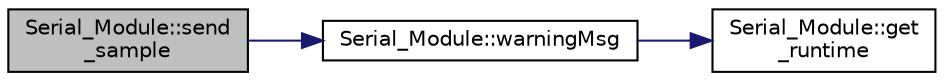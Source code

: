 digraph "Serial_Module::send_sample"
{
 // LATEX_PDF_SIZE
  edge [fontname="Helvetica",fontsize="10",labelfontname="Helvetica",labelfontsize="10"];
  node [fontname="Helvetica",fontsize="10",shape=record];
  rankdir="LR";
  Node1 [label="Serial_Module::send\l_sample",height=0.2,width=0.4,color="black", fillcolor="grey75", style="filled", fontcolor="black",tooltip=" "];
  Node1 -> Node2 [color="midnightblue",fontsize="10",style="solid",fontname="Helvetica"];
  Node2 [label="Serial_Module::warningMsg",height=0.2,width=0.4,color="black", fillcolor="white", style="filled",URL="$class_serial___module.html#ad58e8d3d080c63bde51bfc39e0ce059d",tooltip=" "];
  Node2 -> Node3 [color="midnightblue",fontsize="10",style="solid",fontname="Helvetica"];
  Node3 [label="Serial_Module::get\l_runtime",height=0.2,width=0.4,color="black", fillcolor="white", style="filled",URL="$class_serial___module.html#a3d2d69a39248f732e5a6166b09575084",tooltip=" "];
}
